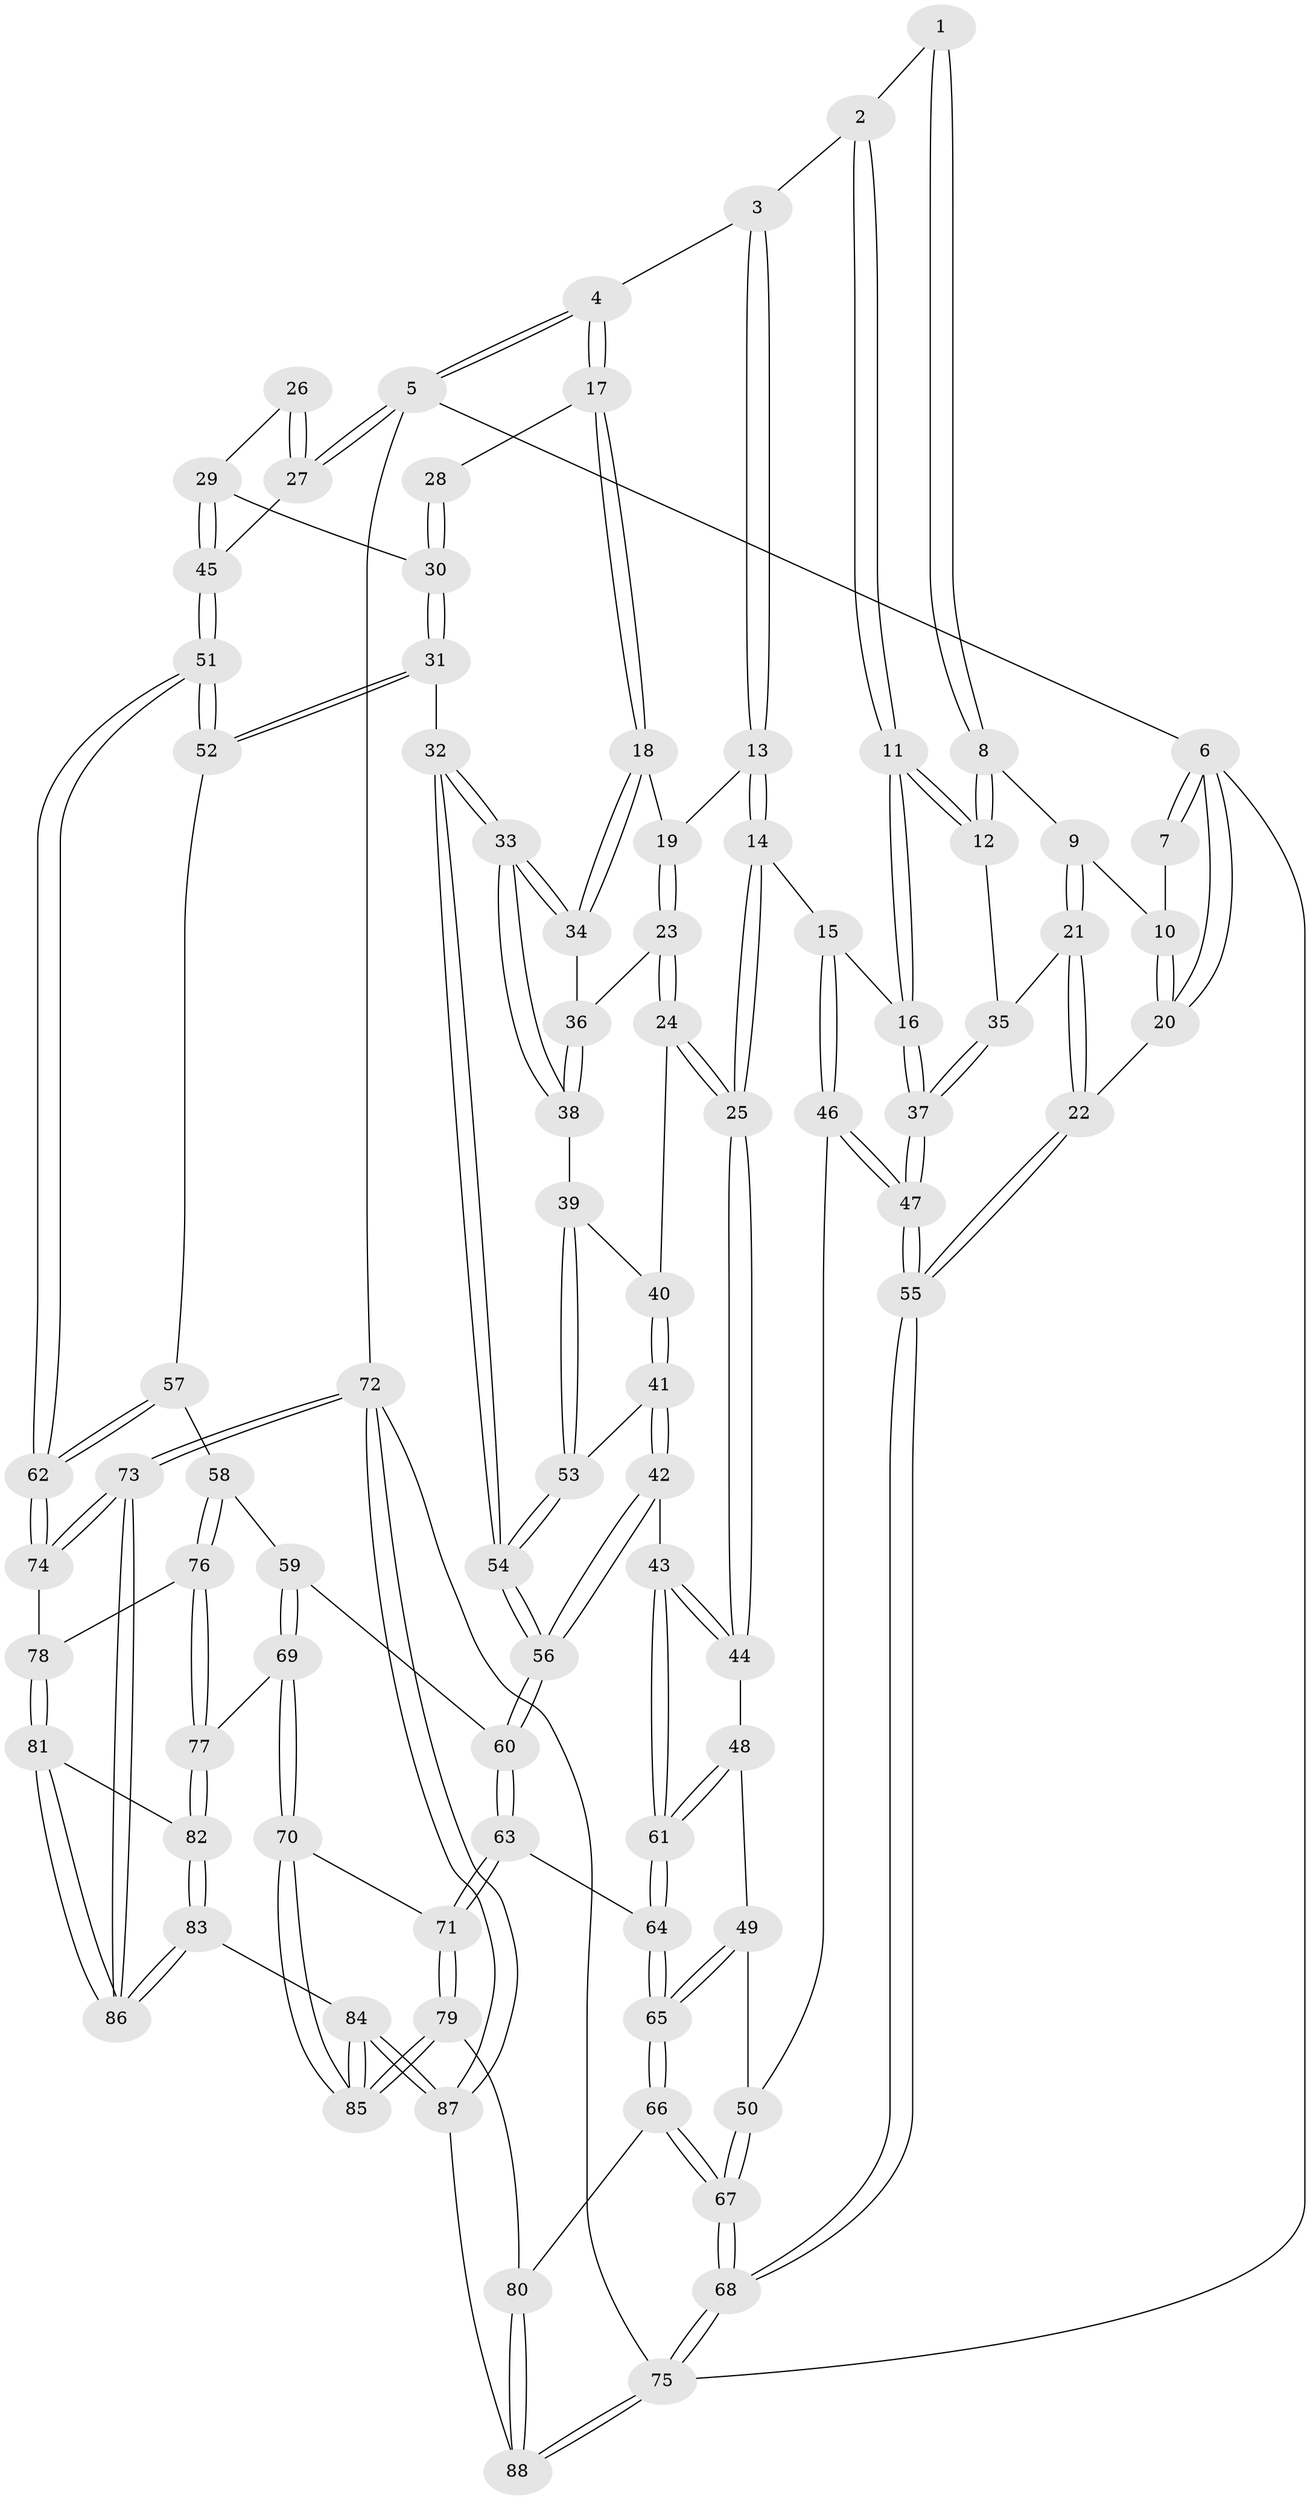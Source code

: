 // Generated by graph-tools (version 1.1) at 2025/27/03/09/25 03:27:10]
// undirected, 88 vertices, 217 edges
graph export_dot {
graph [start="1"]
  node [color=gray90,style=filled];
  1 [pos="+0.15735515802280353+0"];
  2 [pos="+0.3030660170172789+0"];
  3 [pos="+0.4014527225175069+0"];
  4 [pos="+0.7296856214630625+0"];
  5 [pos="+1+0"];
  6 [pos="+0+0"];
  7 [pos="+0+0"];
  8 [pos="+0.10507495732447975+0.15945864894017536"];
  9 [pos="+0.07545781497029877+0.15207322585820346"];
  10 [pos="+0.07530053695155371+0.15199412881079874"];
  11 [pos="+0.19315663344195+0.1886992128271821"];
  12 [pos="+0.15152168524376028+0.18746148267920887"];
  13 [pos="+0.4161131480695761+0"];
  14 [pos="+0.3073010008343749+0.24764168899543318"];
  15 [pos="+0.3032365696532916+0.2471594697801635"];
  16 [pos="+0.23387641643481522+0.22442961751949927"];
  17 [pos="+0.77628942706948+0.028535233497968188"];
  18 [pos="+0.7116895233422762+0.131048720900028"];
  19 [pos="+0.49518693532742686+0.14619306093880907"];
  20 [pos="+0+0.10199244794629585"];
  21 [pos="+0+0.32474814320978446"];
  22 [pos="+0+0.42952993422326496"];
  23 [pos="+0.4816450639259082+0.21000697616643574"];
  24 [pos="+0.4516023438455017+0.2515066592654653"];
  25 [pos="+0.3482500383501147+0.2740511117915866"];
  26 [pos="+0.9723442019052198+0.11942052292974197"];
  27 [pos="+1+0.11561044360164674"];
  28 [pos="+0.8007122329224714+0.04787250037535125"];
  29 [pos="+0.938580742761601+0.284220080094476"];
  30 [pos="+0.8858975293055034+0.2992111103542263"];
  31 [pos="+0.8103863316293919+0.38865936011863916"];
  32 [pos="+0.7240409423400039+0.37604305358561274"];
  33 [pos="+0.697656710440848+0.3333578334229084"];
  34 [pos="+0.6945681593357509+0.21167218407700467"];
  35 [pos="+0.10720608388659651+0.24298634539467132"];
  36 [pos="+0.5366757185002389+0.2228904723626813"];
  37 [pos="+0.12201875576133073+0.4114715960006348"];
  38 [pos="+0.6331251661599253+0.3268552066951104"];
  39 [pos="+0.5804709151142717+0.3297938511605465"];
  40 [pos="+0.4677967864759972+0.27119491241844285"];
  41 [pos="+0.4904769958345492+0.40095780791205227"];
  42 [pos="+0.46570423105163383+0.43487106154292365"];
  43 [pos="+0.41605073979664553+0.46450336478539017"];
  44 [pos="+0.35705267494358073+0.39680533556038816"];
  45 [pos="+1+0.36770815324903583"];
  46 [pos="+0.18396337433159857+0.4591528826544395"];
  47 [pos="+0.10827846652766318+0.4492095999433185"];
  48 [pos="+0.2171229688539555+0.4550733013454416"];
  49 [pos="+0.19028953932989498+0.46139998322862696"];
  50 [pos="+0.18974428852891626+0.46129659581105353"];
  51 [pos="+1+0.4424175380330584"];
  52 [pos="+0.8356995992420722+0.41708434007499395"];
  53 [pos="+0.5210818431333419+0.39124034026532223"];
  54 [pos="+0.6579028386940919+0.47527888241734206"];
  55 [pos="+0+0.5355343185374584"];
  56 [pos="+0.6478570812795481+0.49798345070979166"];
  57 [pos="+0.8494039341753201+0.4728808835129597"];
  58 [pos="+0.8692273925128156+0.6150256295104943"];
  59 [pos="+0.6537276399526778+0.5249819263772388"];
  60 [pos="+0.6445131716674775+0.5173781009973193"];
  61 [pos="+0.41369784560132744+0.547988904332265"];
  62 [pos="+1+0.5639696712614592"];
  63 [pos="+0.5631326016183805+0.6022175983261733"];
  64 [pos="+0.4199296700377807+0.6141551605308617"];
  65 [pos="+0.3738169082006105+0.6677299203382393"];
  66 [pos="+0.33181316697050883+0.7556526297608801"];
  67 [pos="+0.2373704347474563+0.7884149659852975"];
  68 [pos="+0+1"];
  69 [pos="+0.7676779219323102+0.7225855164797151"];
  70 [pos="+0.6837958160788482+0.7655098424562077"];
  71 [pos="+0.6510299015192285+0.743376275292258"];
  72 [pos="+1+1"];
  73 [pos="+1+1"];
  74 [pos="+1+0.599729161520979"];
  75 [pos="+0+1"];
  76 [pos="+0.8842149167974582+0.6461184815122323"];
  77 [pos="+0.7682451584743603+0.7224723533890699"];
  78 [pos="+0.9028467566454682+0.6510376032230576"];
  79 [pos="+0.44043695024339163+0.7922297161663445"];
  80 [pos="+0.38237632026089957+0.7929069845395145"];
  81 [pos="+0.9327470099154367+0.8392518818163898"];
  82 [pos="+0.8315184662532019+0.831099374596932"];
  83 [pos="+0.8048324153034212+0.9069137505123605"];
  84 [pos="+0.6709230580050168+0.9402061810368387"];
  85 [pos="+0.6667564979121232+0.876965951175488"];
  86 [pos="+1+1"];
  87 [pos="+0.593920468090524+1"];
  88 [pos="+0.5799643565480719+1"];
  1 -- 2;
  1 -- 8;
  1 -- 8;
  2 -- 3;
  2 -- 11;
  2 -- 11;
  3 -- 4;
  3 -- 13;
  3 -- 13;
  4 -- 5;
  4 -- 5;
  4 -- 17;
  4 -- 17;
  5 -- 6;
  5 -- 27;
  5 -- 27;
  5 -- 72;
  6 -- 7;
  6 -- 7;
  6 -- 20;
  6 -- 20;
  6 -- 75;
  7 -- 10;
  8 -- 9;
  8 -- 12;
  8 -- 12;
  9 -- 10;
  9 -- 21;
  9 -- 21;
  10 -- 20;
  10 -- 20;
  11 -- 12;
  11 -- 12;
  11 -- 16;
  11 -- 16;
  12 -- 35;
  13 -- 14;
  13 -- 14;
  13 -- 19;
  14 -- 15;
  14 -- 25;
  14 -- 25;
  15 -- 16;
  15 -- 46;
  15 -- 46;
  16 -- 37;
  16 -- 37;
  17 -- 18;
  17 -- 18;
  17 -- 28;
  18 -- 19;
  18 -- 34;
  18 -- 34;
  19 -- 23;
  19 -- 23;
  20 -- 22;
  21 -- 22;
  21 -- 22;
  21 -- 35;
  22 -- 55;
  22 -- 55;
  23 -- 24;
  23 -- 24;
  23 -- 36;
  24 -- 25;
  24 -- 25;
  24 -- 40;
  25 -- 44;
  25 -- 44;
  26 -- 27;
  26 -- 27;
  26 -- 29;
  27 -- 45;
  28 -- 30;
  28 -- 30;
  29 -- 30;
  29 -- 45;
  29 -- 45;
  30 -- 31;
  30 -- 31;
  31 -- 32;
  31 -- 52;
  31 -- 52;
  32 -- 33;
  32 -- 33;
  32 -- 54;
  32 -- 54;
  33 -- 34;
  33 -- 34;
  33 -- 38;
  33 -- 38;
  34 -- 36;
  35 -- 37;
  35 -- 37;
  36 -- 38;
  36 -- 38;
  37 -- 47;
  37 -- 47;
  38 -- 39;
  39 -- 40;
  39 -- 53;
  39 -- 53;
  40 -- 41;
  40 -- 41;
  41 -- 42;
  41 -- 42;
  41 -- 53;
  42 -- 43;
  42 -- 56;
  42 -- 56;
  43 -- 44;
  43 -- 44;
  43 -- 61;
  43 -- 61;
  44 -- 48;
  45 -- 51;
  45 -- 51;
  46 -- 47;
  46 -- 47;
  46 -- 50;
  47 -- 55;
  47 -- 55;
  48 -- 49;
  48 -- 61;
  48 -- 61;
  49 -- 50;
  49 -- 65;
  49 -- 65;
  50 -- 67;
  50 -- 67;
  51 -- 52;
  51 -- 52;
  51 -- 62;
  51 -- 62;
  52 -- 57;
  53 -- 54;
  53 -- 54;
  54 -- 56;
  54 -- 56;
  55 -- 68;
  55 -- 68;
  56 -- 60;
  56 -- 60;
  57 -- 58;
  57 -- 62;
  57 -- 62;
  58 -- 59;
  58 -- 76;
  58 -- 76;
  59 -- 60;
  59 -- 69;
  59 -- 69;
  60 -- 63;
  60 -- 63;
  61 -- 64;
  61 -- 64;
  62 -- 74;
  62 -- 74;
  63 -- 64;
  63 -- 71;
  63 -- 71;
  64 -- 65;
  64 -- 65;
  65 -- 66;
  65 -- 66;
  66 -- 67;
  66 -- 67;
  66 -- 80;
  67 -- 68;
  67 -- 68;
  68 -- 75;
  68 -- 75;
  69 -- 70;
  69 -- 70;
  69 -- 77;
  70 -- 71;
  70 -- 85;
  70 -- 85;
  71 -- 79;
  71 -- 79;
  72 -- 73;
  72 -- 73;
  72 -- 87;
  72 -- 87;
  72 -- 75;
  73 -- 74;
  73 -- 74;
  73 -- 86;
  73 -- 86;
  74 -- 78;
  75 -- 88;
  75 -- 88;
  76 -- 77;
  76 -- 77;
  76 -- 78;
  77 -- 82;
  77 -- 82;
  78 -- 81;
  78 -- 81;
  79 -- 80;
  79 -- 85;
  79 -- 85;
  80 -- 88;
  80 -- 88;
  81 -- 82;
  81 -- 86;
  81 -- 86;
  82 -- 83;
  82 -- 83;
  83 -- 84;
  83 -- 86;
  83 -- 86;
  84 -- 85;
  84 -- 85;
  84 -- 87;
  84 -- 87;
  87 -- 88;
}
